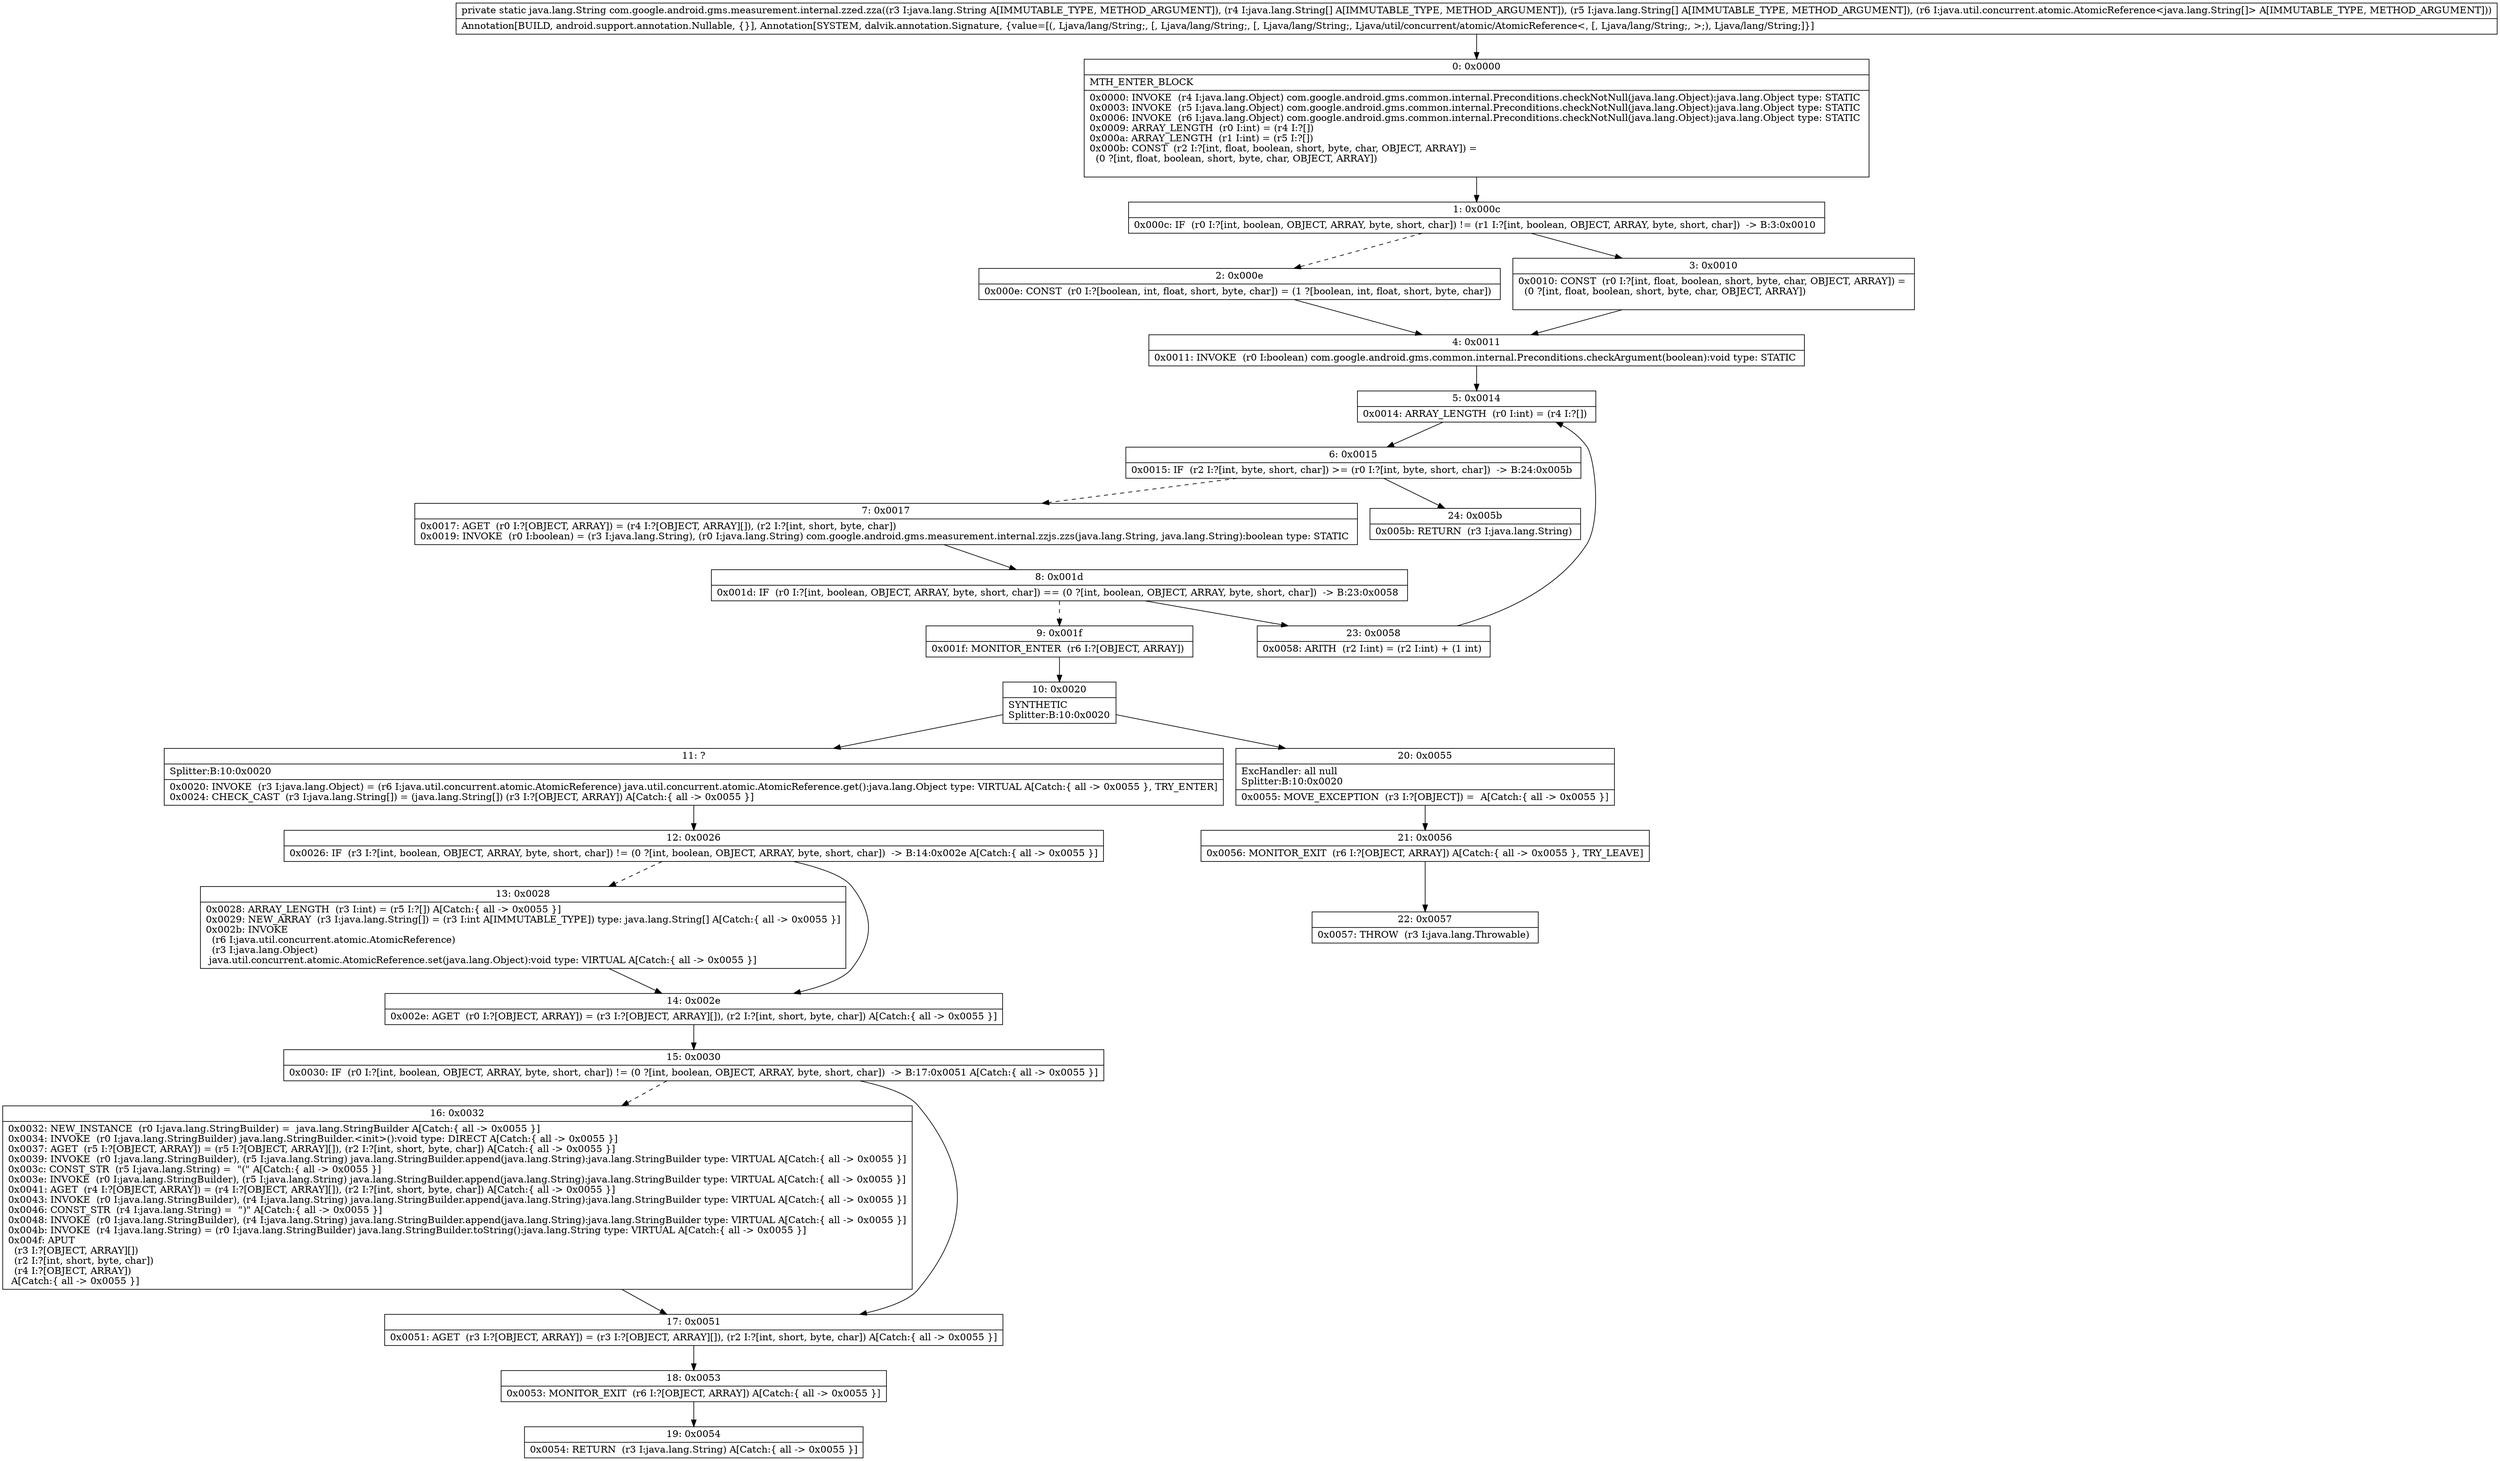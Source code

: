 digraph "CFG forcom.google.android.gms.measurement.internal.zzed.zza(Ljava\/lang\/String;[Ljava\/lang\/String;[Ljava\/lang\/String;Ljava\/util\/concurrent\/atomic\/AtomicReference;)Ljava\/lang\/String;" {
Node_0 [shape=record,label="{0\:\ 0x0000|MTH_ENTER_BLOCK\l|0x0000: INVOKE  (r4 I:java.lang.Object) com.google.android.gms.common.internal.Preconditions.checkNotNull(java.lang.Object):java.lang.Object type: STATIC \l0x0003: INVOKE  (r5 I:java.lang.Object) com.google.android.gms.common.internal.Preconditions.checkNotNull(java.lang.Object):java.lang.Object type: STATIC \l0x0006: INVOKE  (r6 I:java.lang.Object) com.google.android.gms.common.internal.Preconditions.checkNotNull(java.lang.Object):java.lang.Object type: STATIC \l0x0009: ARRAY_LENGTH  (r0 I:int) = (r4 I:?[]) \l0x000a: ARRAY_LENGTH  (r1 I:int) = (r5 I:?[]) \l0x000b: CONST  (r2 I:?[int, float, boolean, short, byte, char, OBJECT, ARRAY]) = \l  (0 ?[int, float, boolean, short, byte, char, OBJECT, ARRAY])\l \l}"];
Node_1 [shape=record,label="{1\:\ 0x000c|0x000c: IF  (r0 I:?[int, boolean, OBJECT, ARRAY, byte, short, char]) != (r1 I:?[int, boolean, OBJECT, ARRAY, byte, short, char])  \-\> B:3:0x0010 \l}"];
Node_2 [shape=record,label="{2\:\ 0x000e|0x000e: CONST  (r0 I:?[boolean, int, float, short, byte, char]) = (1 ?[boolean, int, float, short, byte, char]) \l}"];
Node_3 [shape=record,label="{3\:\ 0x0010|0x0010: CONST  (r0 I:?[int, float, boolean, short, byte, char, OBJECT, ARRAY]) = \l  (0 ?[int, float, boolean, short, byte, char, OBJECT, ARRAY])\l \l}"];
Node_4 [shape=record,label="{4\:\ 0x0011|0x0011: INVOKE  (r0 I:boolean) com.google.android.gms.common.internal.Preconditions.checkArgument(boolean):void type: STATIC \l}"];
Node_5 [shape=record,label="{5\:\ 0x0014|0x0014: ARRAY_LENGTH  (r0 I:int) = (r4 I:?[]) \l}"];
Node_6 [shape=record,label="{6\:\ 0x0015|0x0015: IF  (r2 I:?[int, byte, short, char]) \>= (r0 I:?[int, byte, short, char])  \-\> B:24:0x005b \l}"];
Node_7 [shape=record,label="{7\:\ 0x0017|0x0017: AGET  (r0 I:?[OBJECT, ARRAY]) = (r4 I:?[OBJECT, ARRAY][]), (r2 I:?[int, short, byte, char]) \l0x0019: INVOKE  (r0 I:boolean) = (r3 I:java.lang.String), (r0 I:java.lang.String) com.google.android.gms.measurement.internal.zzjs.zzs(java.lang.String, java.lang.String):boolean type: STATIC \l}"];
Node_8 [shape=record,label="{8\:\ 0x001d|0x001d: IF  (r0 I:?[int, boolean, OBJECT, ARRAY, byte, short, char]) == (0 ?[int, boolean, OBJECT, ARRAY, byte, short, char])  \-\> B:23:0x0058 \l}"];
Node_9 [shape=record,label="{9\:\ 0x001f|0x001f: MONITOR_ENTER  (r6 I:?[OBJECT, ARRAY]) \l}"];
Node_10 [shape=record,label="{10\:\ 0x0020|SYNTHETIC\lSplitter:B:10:0x0020\l}"];
Node_11 [shape=record,label="{11\:\ ?|Splitter:B:10:0x0020\l|0x0020: INVOKE  (r3 I:java.lang.Object) = (r6 I:java.util.concurrent.atomic.AtomicReference) java.util.concurrent.atomic.AtomicReference.get():java.lang.Object type: VIRTUAL A[Catch:\{ all \-\> 0x0055 \}, TRY_ENTER]\l0x0024: CHECK_CAST  (r3 I:java.lang.String[]) = (java.lang.String[]) (r3 I:?[OBJECT, ARRAY]) A[Catch:\{ all \-\> 0x0055 \}]\l}"];
Node_12 [shape=record,label="{12\:\ 0x0026|0x0026: IF  (r3 I:?[int, boolean, OBJECT, ARRAY, byte, short, char]) != (0 ?[int, boolean, OBJECT, ARRAY, byte, short, char])  \-\> B:14:0x002e A[Catch:\{ all \-\> 0x0055 \}]\l}"];
Node_13 [shape=record,label="{13\:\ 0x0028|0x0028: ARRAY_LENGTH  (r3 I:int) = (r5 I:?[]) A[Catch:\{ all \-\> 0x0055 \}]\l0x0029: NEW_ARRAY  (r3 I:java.lang.String[]) = (r3 I:int A[IMMUTABLE_TYPE]) type: java.lang.String[] A[Catch:\{ all \-\> 0x0055 \}]\l0x002b: INVOKE  \l  (r6 I:java.util.concurrent.atomic.AtomicReference)\l  (r3 I:java.lang.Object)\l java.util.concurrent.atomic.AtomicReference.set(java.lang.Object):void type: VIRTUAL A[Catch:\{ all \-\> 0x0055 \}]\l}"];
Node_14 [shape=record,label="{14\:\ 0x002e|0x002e: AGET  (r0 I:?[OBJECT, ARRAY]) = (r3 I:?[OBJECT, ARRAY][]), (r2 I:?[int, short, byte, char]) A[Catch:\{ all \-\> 0x0055 \}]\l}"];
Node_15 [shape=record,label="{15\:\ 0x0030|0x0030: IF  (r0 I:?[int, boolean, OBJECT, ARRAY, byte, short, char]) != (0 ?[int, boolean, OBJECT, ARRAY, byte, short, char])  \-\> B:17:0x0051 A[Catch:\{ all \-\> 0x0055 \}]\l}"];
Node_16 [shape=record,label="{16\:\ 0x0032|0x0032: NEW_INSTANCE  (r0 I:java.lang.StringBuilder) =  java.lang.StringBuilder A[Catch:\{ all \-\> 0x0055 \}]\l0x0034: INVOKE  (r0 I:java.lang.StringBuilder) java.lang.StringBuilder.\<init\>():void type: DIRECT A[Catch:\{ all \-\> 0x0055 \}]\l0x0037: AGET  (r5 I:?[OBJECT, ARRAY]) = (r5 I:?[OBJECT, ARRAY][]), (r2 I:?[int, short, byte, char]) A[Catch:\{ all \-\> 0x0055 \}]\l0x0039: INVOKE  (r0 I:java.lang.StringBuilder), (r5 I:java.lang.String) java.lang.StringBuilder.append(java.lang.String):java.lang.StringBuilder type: VIRTUAL A[Catch:\{ all \-\> 0x0055 \}]\l0x003c: CONST_STR  (r5 I:java.lang.String) =  \"(\" A[Catch:\{ all \-\> 0x0055 \}]\l0x003e: INVOKE  (r0 I:java.lang.StringBuilder), (r5 I:java.lang.String) java.lang.StringBuilder.append(java.lang.String):java.lang.StringBuilder type: VIRTUAL A[Catch:\{ all \-\> 0x0055 \}]\l0x0041: AGET  (r4 I:?[OBJECT, ARRAY]) = (r4 I:?[OBJECT, ARRAY][]), (r2 I:?[int, short, byte, char]) A[Catch:\{ all \-\> 0x0055 \}]\l0x0043: INVOKE  (r0 I:java.lang.StringBuilder), (r4 I:java.lang.String) java.lang.StringBuilder.append(java.lang.String):java.lang.StringBuilder type: VIRTUAL A[Catch:\{ all \-\> 0x0055 \}]\l0x0046: CONST_STR  (r4 I:java.lang.String) =  \")\" A[Catch:\{ all \-\> 0x0055 \}]\l0x0048: INVOKE  (r0 I:java.lang.StringBuilder), (r4 I:java.lang.String) java.lang.StringBuilder.append(java.lang.String):java.lang.StringBuilder type: VIRTUAL A[Catch:\{ all \-\> 0x0055 \}]\l0x004b: INVOKE  (r4 I:java.lang.String) = (r0 I:java.lang.StringBuilder) java.lang.StringBuilder.toString():java.lang.String type: VIRTUAL A[Catch:\{ all \-\> 0x0055 \}]\l0x004f: APUT  \l  (r3 I:?[OBJECT, ARRAY][])\l  (r2 I:?[int, short, byte, char])\l  (r4 I:?[OBJECT, ARRAY])\l A[Catch:\{ all \-\> 0x0055 \}]\l}"];
Node_17 [shape=record,label="{17\:\ 0x0051|0x0051: AGET  (r3 I:?[OBJECT, ARRAY]) = (r3 I:?[OBJECT, ARRAY][]), (r2 I:?[int, short, byte, char]) A[Catch:\{ all \-\> 0x0055 \}]\l}"];
Node_18 [shape=record,label="{18\:\ 0x0053|0x0053: MONITOR_EXIT  (r6 I:?[OBJECT, ARRAY]) A[Catch:\{ all \-\> 0x0055 \}]\l}"];
Node_19 [shape=record,label="{19\:\ 0x0054|0x0054: RETURN  (r3 I:java.lang.String) A[Catch:\{ all \-\> 0x0055 \}]\l}"];
Node_20 [shape=record,label="{20\:\ 0x0055|ExcHandler: all null\lSplitter:B:10:0x0020\l|0x0055: MOVE_EXCEPTION  (r3 I:?[OBJECT]) =  A[Catch:\{ all \-\> 0x0055 \}]\l}"];
Node_21 [shape=record,label="{21\:\ 0x0056|0x0056: MONITOR_EXIT  (r6 I:?[OBJECT, ARRAY]) A[Catch:\{ all \-\> 0x0055 \}, TRY_LEAVE]\l}"];
Node_22 [shape=record,label="{22\:\ 0x0057|0x0057: THROW  (r3 I:java.lang.Throwable) \l}"];
Node_23 [shape=record,label="{23\:\ 0x0058|0x0058: ARITH  (r2 I:int) = (r2 I:int) + (1 int) \l}"];
Node_24 [shape=record,label="{24\:\ 0x005b|0x005b: RETURN  (r3 I:java.lang.String) \l}"];
MethodNode[shape=record,label="{private static java.lang.String com.google.android.gms.measurement.internal.zzed.zza((r3 I:java.lang.String A[IMMUTABLE_TYPE, METHOD_ARGUMENT]), (r4 I:java.lang.String[] A[IMMUTABLE_TYPE, METHOD_ARGUMENT]), (r5 I:java.lang.String[] A[IMMUTABLE_TYPE, METHOD_ARGUMENT]), (r6 I:java.util.concurrent.atomic.AtomicReference\<java.lang.String[]\> A[IMMUTABLE_TYPE, METHOD_ARGUMENT]))  | Annotation[BUILD, android.support.annotation.Nullable, \{\}], Annotation[SYSTEM, dalvik.annotation.Signature, \{value=[(, Ljava\/lang\/String;, [, Ljava\/lang\/String;, [, Ljava\/lang\/String;, Ljava\/util\/concurrent\/atomic\/AtomicReference\<, [, Ljava\/lang\/String;, \>;), Ljava\/lang\/String;]\}]\l}"];
MethodNode -> Node_0;
Node_0 -> Node_1;
Node_1 -> Node_2[style=dashed];
Node_1 -> Node_3;
Node_2 -> Node_4;
Node_3 -> Node_4;
Node_4 -> Node_5;
Node_5 -> Node_6;
Node_6 -> Node_7[style=dashed];
Node_6 -> Node_24;
Node_7 -> Node_8;
Node_8 -> Node_9[style=dashed];
Node_8 -> Node_23;
Node_9 -> Node_10;
Node_10 -> Node_11;
Node_10 -> Node_20;
Node_11 -> Node_12;
Node_12 -> Node_13[style=dashed];
Node_12 -> Node_14;
Node_13 -> Node_14;
Node_14 -> Node_15;
Node_15 -> Node_16[style=dashed];
Node_15 -> Node_17;
Node_16 -> Node_17;
Node_17 -> Node_18;
Node_18 -> Node_19;
Node_20 -> Node_21;
Node_21 -> Node_22;
Node_23 -> Node_5;
}

